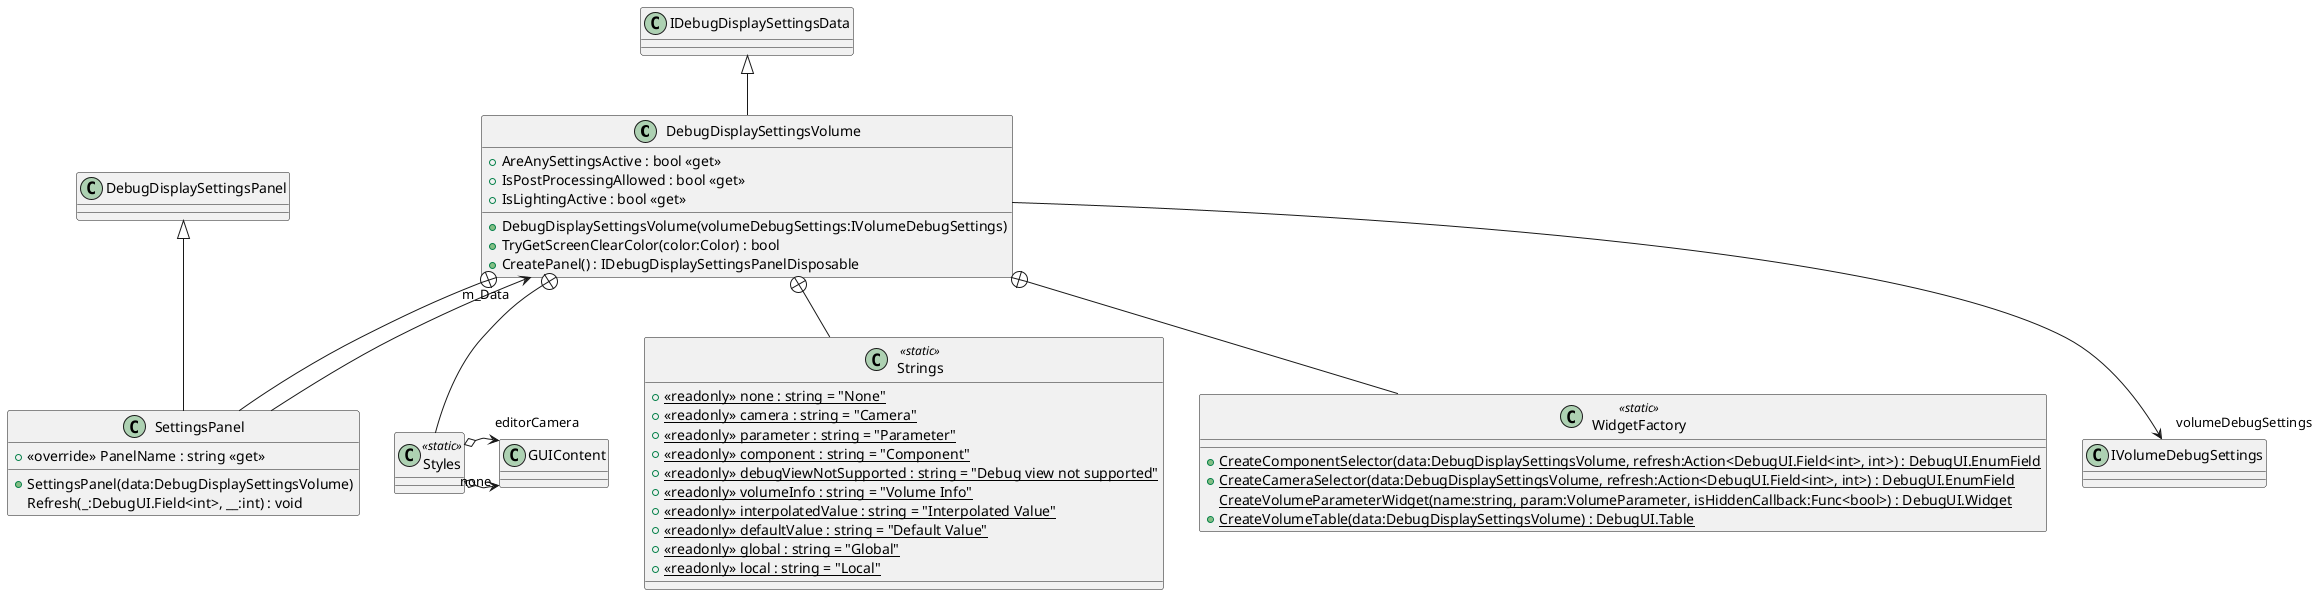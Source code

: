 @startuml
class DebugDisplaySettingsVolume {
    + DebugDisplaySettingsVolume(volumeDebugSettings:IVolumeDebugSettings)
    + AreAnySettingsActive : bool <<get>>
    + IsPostProcessingAllowed : bool <<get>>
    + IsLightingActive : bool <<get>>
    + TryGetScreenClearColor(color:Color) : bool
    + CreatePanel() : IDebugDisplaySettingsPanelDisposable
}
class Styles <<static>> {
}
class Strings <<static>> {
    + {static} <<readonly>> none : string = "None"
    + {static} <<readonly>> camera : string = "Camera"
    + {static} <<readonly>> parameter : string = "Parameter"
    + {static} <<readonly>> component : string = "Component"
    + {static} <<readonly>> debugViewNotSupported : string = "Debug view not supported"
    + {static} <<readonly>> volumeInfo : string = "Volume Info"
    + {static} <<readonly>> interpolatedValue : string = "Interpolated Value"
    + {static} <<readonly>> defaultValue : string = "Default Value"
    + {static} <<readonly>> global : string = "Global"
    + {static} <<readonly>> local : string = "Local"
}
class WidgetFactory <<static>> {
    + {static} CreateComponentSelector(data:DebugDisplaySettingsVolume, refresh:Action<DebugUI.Field<int>, int>) : DebugUI.EnumField
    + {static} CreateCameraSelector(data:DebugDisplaySettingsVolume, refresh:Action<DebugUI.Field<int>, int>) : DebugUI.EnumField
    {static} CreateVolumeParameterWidget(name:string, param:VolumeParameter, isHiddenCallback:Func<bool>) : DebugUI.Widget
    + {static} CreateVolumeTable(data:DebugDisplaySettingsVolume) : DebugUI.Table
}
class SettingsPanel {
    + <<override>> PanelName : string <<get>>
    + SettingsPanel(data:DebugDisplaySettingsVolume)
    Refresh(_:DebugUI.Field<int>, __:int) : void
}
IDebugDisplaySettingsData <|-- DebugDisplaySettingsVolume
DebugDisplaySettingsVolume --> "volumeDebugSettings" IVolumeDebugSettings
DebugDisplaySettingsVolume +-- Styles
Styles o-> "none" GUIContent
Styles o-> "editorCamera" GUIContent
DebugDisplaySettingsVolume +-- Strings
DebugDisplaySettingsVolume +-- WidgetFactory
DebugDisplaySettingsVolume +-- SettingsPanel
DebugDisplaySettingsPanel <|-- SettingsPanel
SettingsPanel --> "m_Data" DebugDisplaySettingsVolume
@enduml
